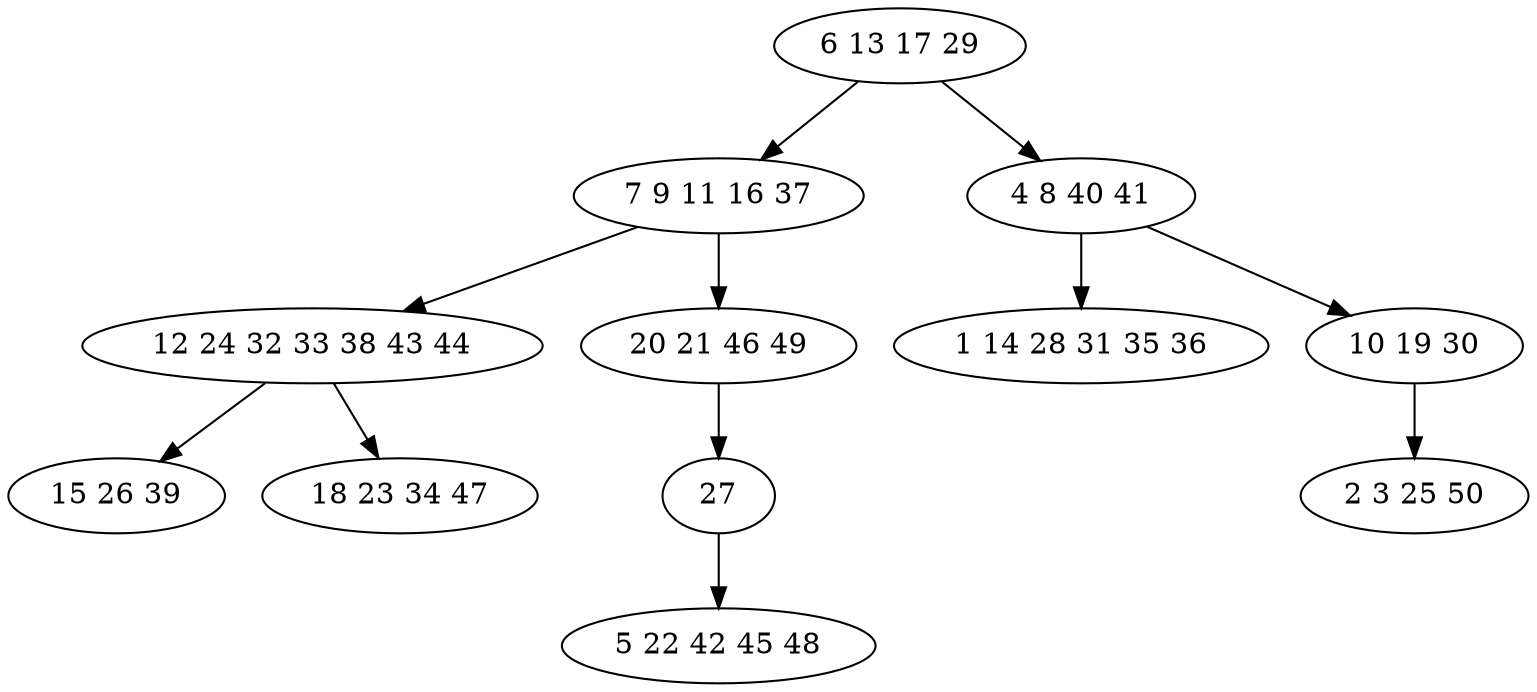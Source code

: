digraph true_tree {
	"0" -> "1"
	"1" -> "2"
	"0" -> "3"
	"1" -> "4"
	"2" -> "5"
	"2" -> "6"
	"3" -> "7"
	"4" -> "8"
	"3" -> "9"
	"9" -> "10"
	"8" -> "11"
	"0" [label="6 13 17 29"];
	"1" [label="7 9 11 16 37"];
	"2" [label="12 24 32 33 38 43 44"];
	"3" [label="4 8 40 41"];
	"4" [label="20 21 46 49"];
	"5" [label="15 26 39"];
	"6" [label="18 23 34 47"];
	"7" [label="1 14 28 31 35 36"];
	"8" [label="27"];
	"9" [label="10 19 30"];
	"10" [label="2 3 25 50"];
	"11" [label="5 22 42 45 48"];
}
